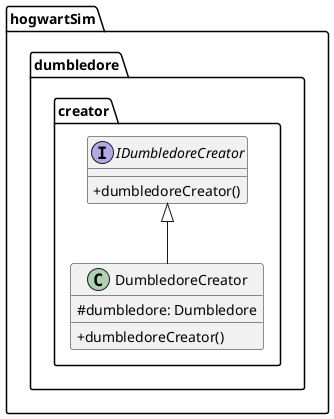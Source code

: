@startuml
'https://plantuml.com/class-diagram

skinparam classAttributeIconSize 0

package hogwartSim.dumbledore.creator{
    interface IDumbledoreCreator{
        +dumbledoreCreator()
    }
    class DumbledoreCreator{
        #dumbledore: Dumbledore
        +dumbledoreCreator()
    }
IDumbledoreCreator <|-- DumbledoreCreator
}

@enduml